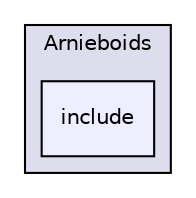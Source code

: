 digraph "Arnieboids/include" {
  compound=true
  node [ fontsize="10", fontname="Helvetica"];
  edge [ labelfontsize="10", labelfontname="Helvetica"];
  subgraph clusterdir_6320226993e619eb3cf94dd74650d5a8 {
    graph [ bgcolor="#ddddee", pencolor="black", label="Arnieboids" fontname="Helvetica", fontsize="10", URL="dir_6320226993e619eb3cf94dd74650d5a8.html"]
  dir_f83c4d6fb9e84099085697ead5c0c891 [shape=box, label="include", style="filled", fillcolor="#eeeeff", pencolor="black", URL="dir_f83c4d6fb9e84099085697ead5c0c891.html"];
  }
}
